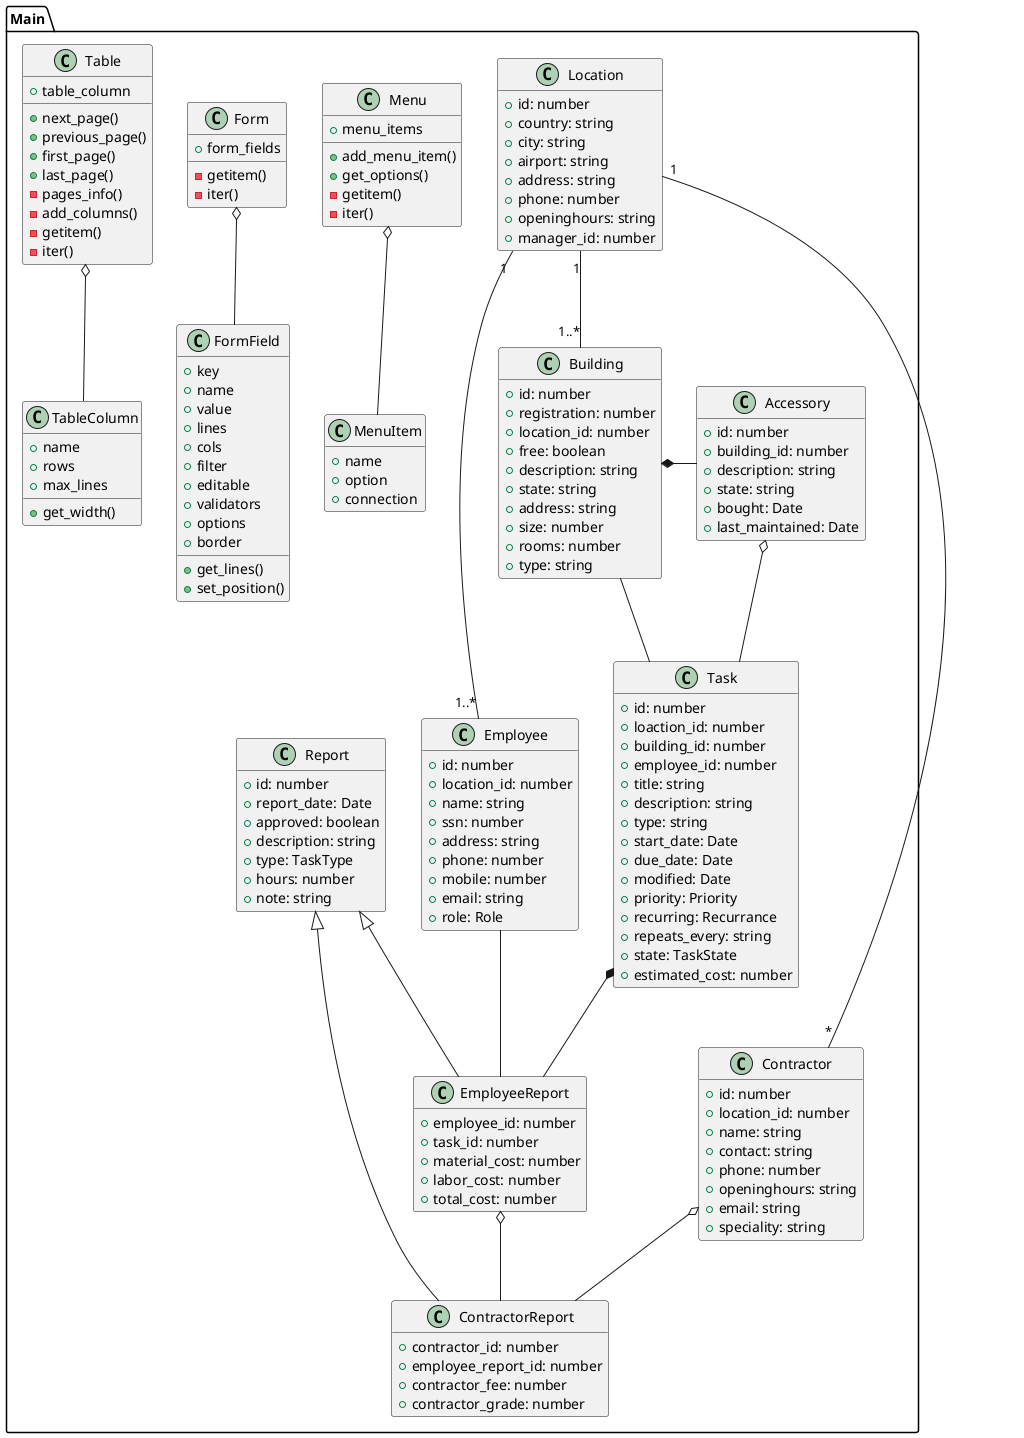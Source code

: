 @startuml NaN Air
hide empty members

Package Main {
  Class Location {
    + id: number
    + country: string
    + city: string
    + airport: string
    + address: string
    + phone: number
    + openinghours: string
    + manager_id: number
  }
  Class Employee {
    + id: number
    + location_id: number
    + name: string
    + ssn: number
    + address: string
    + phone: number
    + mobile: number
    + email: string
    + role: Role
  }
  Class Contractor {
    + id: number
    + location_id: number
    + name: string
    + contact: string
    + phone: number
    + openinghours: string
    + email: string
    + speciality: string
  }
  Class Building {
    + id: number
    + registration: number
    + location_id: number
    + free: boolean
    + description: string
    + state: string
    + address: string
    + size: number
    + rooms: number
    + type: string
  }
  Class Accessory {
    + id: number
    + building_id: number
    + description: string
    + state: string
    + bought: Date
    + last_maintained: Date
  }

  Class Task {
    + id: number
    + loaction_id: number
    + building_id: number
    + employee_id: number
    + title: string
    + description: string
    + type: string
    + start_date: Date
    + due_date: Date
    + modified: Date
    + priority: Priority
    + recurring: Recurrance
    + repeats_every: string
    + state: TaskState
    + estimated_cost: number
  }
  Class Report {
    + id: number
    + report_date: Date
    + approved: boolean
    + description: string
    + type: TaskType
    + hours: number
    + note: string
  }
  Class EmployeeReport {
    + employee_id: number
    + task_id: number
    + material_cost: number
    + labor_cost: number
    + total_cost: number
  }
  Class ContractorReport {
    + contractor_id: number
    + employee_report_id: number
    + contractor_fee: number
    + contractor_grade: number
  }
  
 Class Menu {
    + menu_items

    + add_menu_item()
    + get_options()
    - getitem()
    - iter()
  }
  Class MenuItem {
    + name
    + option
    + connection
  }
  Class Form {
    + form_fields

    - getitem()
    - iter()
  }
  Class FormField {
    + key
    + name
    + value
    + lines
    + cols 
    + filter
    + editable
    + validators
    + options
    + border

    + get_lines()
    + set_position()
  }

  Class Table {
    + table_column

    + next_page()
    + previous_page()
    + first_page()
    + last_page()
    - pages_info()
    - add_columns()
    - getitem()
    - iter()
  }
  Class TableColumn {
    + name
    + rows
    + max_lines

    + get_width()

  }

  Form o-- FormField
  Menu o-- MenuItem
  Table o-- TableColumn

  Report <|-- EmployeeReport
  Report <|-- ContractorReport
  Task *-- EmployeeReport
  EmployeeReport o-- ContractorReport
  Employee -- EmployeeReport
  Location "1" -- "1..*" Employee
  Location "1" -- "1..*" Building
  Location "1" -- "*" Contractor
  Building -- Task
  Accessory o-- Task
  Contractor o-- ContractorReport
  Building *- Accessory
}

@enduml